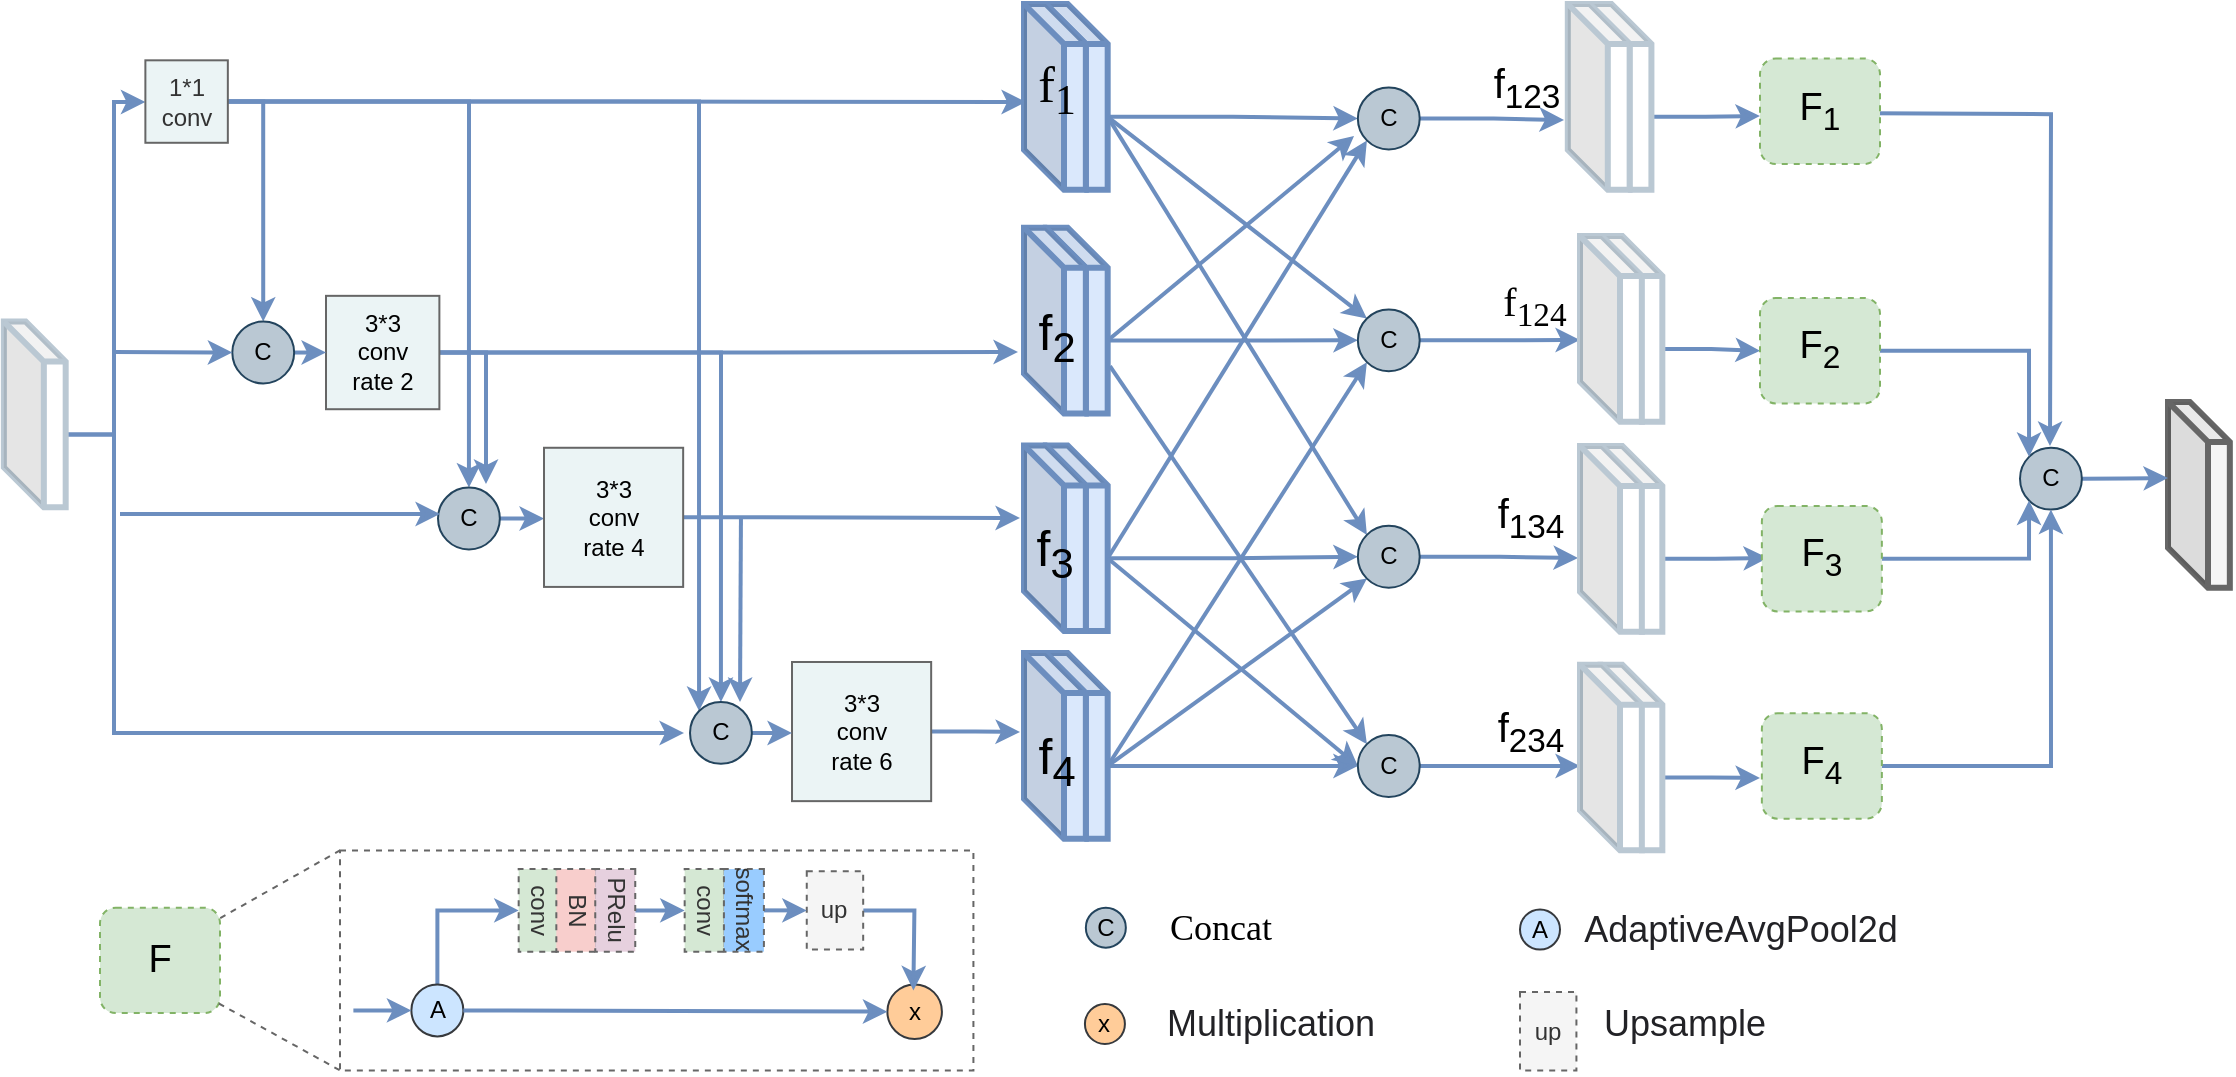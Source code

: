 <mxfile version="15.2.9" type="github">
  <diagram id="ucmeDUE8PjvUyTsY_A71" name="Page-1">
    <mxGraphModel dx="2452" dy="-282" grid="1" gridSize="10" guides="1" tooltips="1" connect="1" arrows="1" fold="1" page="1" pageScale="1" pageWidth="827" pageHeight="1169" math="0" shadow="0">
      <root>
        <mxCell id="0" />
        <mxCell id="1" parent="0" />
        <mxCell id="ZjDHKOjExT786DWHT1Mi-3" style="edgeStyle=orthogonalEdgeStyle;rounded=0;orthogonalLoop=1;jettySize=auto;html=1;exitX=0;exitY=0;exitDx=30.922;exitDy=56.429;exitPerimeter=0;strokeColor=#6C8EBF;strokeWidth=2;" edge="1" parent="1" target="WGSE6rdhL_hBCYRlnlbb-167">
          <mxGeometry relative="1" as="geometry">
            <mxPoint x="-580.158" y="1605.239" as="sourcePoint" />
            <mxPoint x="-541" y="1439" as="targetPoint" />
            <Array as="points">
              <mxPoint x="-553" y="1605" />
              <mxPoint x="-553" y="1439" />
            </Array>
          </mxGeometry>
        </mxCell>
        <mxCell id="ZjDHKOjExT786DWHT1Mi-23" style="edgeStyle=orthogonalEdgeStyle;rounded=0;orthogonalLoop=1;jettySize=auto;html=1;exitX=0;exitY=0;exitDx=30.922;exitDy=56.429;exitPerimeter=0;entryX=0;entryY=0.5;entryDx=0;entryDy=0;strokeColor=#6C8EBF;strokeWidth=2;" edge="1" parent="1">
          <mxGeometry relative="1" as="geometry">
            <mxPoint x="-580.158" y="1605.239" as="sourcePoint" />
            <mxPoint x="-267.996" y="1754.458" as="targetPoint" />
            <Array as="points">
              <mxPoint x="-553" y="1605" />
              <mxPoint x="-553" y="1755" />
            </Array>
          </mxGeometry>
        </mxCell>
        <mxCell id="WGSE6rdhL_hBCYRlnlbb-162" value="" style="shape=cube;whiteSpace=wrap;html=1;boundedLbl=1;backgroundOutline=1;darkOpacity=0.05;darkOpacity2=0.1;strokeColor=#BAC8D3;strokeWidth=3;" parent="1" vertex="1">
          <mxGeometry x="-608.08" y="1548.811" width="30.922" height="92.857" as="geometry" />
        </mxCell>
        <mxCell id="WGSE6rdhL_hBCYRlnlbb-164" style="edgeStyle=orthogonalEdgeStyle;rounded=0;orthogonalLoop=1;jettySize=auto;html=1;exitX=1;exitY=0.5;exitDx=0;exitDy=0;entryX=0.5;entryY=0;entryDx=0;entryDy=0;fillColor=#dae8fc;strokeColor=#6c8ebf;strokeWidth=2;" parent="1" source="WGSE6rdhL_hBCYRlnlbb-167" target="WGSE6rdhL_hBCYRlnlbb-178" edge="1">
          <mxGeometry relative="1" as="geometry">
            <Array as="points">
              <mxPoint x="-478" y="1439" />
            </Array>
          </mxGeometry>
        </mxCell>
        <mxCell id="WGSE6rdhL_hBCYRlnlbb-165" style="edgeStyle=orthogonalEdgeStyle;rounded=0;orthogonalLoop=1;jettySize=auto;html=1;exitX=1;exitY=0.5;exitDx=0;exitDy=0;entryX=0.5;entryY=0;entryDx=0;entryDy=0;fillColor=#dae8fc;strokeColor=#6c8ebf;strokeWidth=2;" parent="1" source="WGSE6rdhL_hBCYRlnlbb-167" target="WGSE6rdhL_hBCYRlnlbb-180" edge="1">
          <mxGeometry relative="1" as="geometry" />
        </mxCell>
        <mxCell id="ZjDHKOjExT786DWHT1Mi-12" style="edgeStyle=orthogonalEdgeStyle;rounded=0;orthogonalLoop=1;jettySize=auto;html=1;exitX=1;exitY=0.5;exitDx=0;exitDy=0;entryX=0;entryY=0;entryDx=0;entryDy=0;strokeColor=#6C8EBF;strokeWidth=2;" edge="1" parent="1" source="WGSE6rdhL_hBCYRlnlbb-167" target="WGSE6rdhL_hBCYRlnlbb-182">
          <mxGeometry relative="1" as="geometry" />
        </mxCell>
        <mxCell id="ZjDHKOjExT786DWHT1Mi-15" style="edgeStyle=orthogonalEdgeStyle;rounded=0;orthogonalLoop=1;jettySize=auto;html=1;exitX=1;exitY=0.5;exitDx=0;exitDy=0;entryX=0.003;entryY=0.695;entryDx=0;entryDy=0;entryPerimeter=0;strokeColor=#6C8EBF;strokeWidth=2;" edge="1" parent="1" source="WGSE6rdhL_hBCYRlnlbb-167" target="GUt-SkPFksqqKjLSICWc-9">
          <mxGeometry relative="1" as="geometry" />
        </mxCell>
        <mxCell id="WGSE6rdhL_hBCYRlnlbb-167" value="1*1&lt;br&gt;conv" style="whiteSpace=wrap;html=1;aspect=fixed;strokeWidth=1;fillColor=#EBF4F5;strokeColor=#666666;fontColor=#333333;" parent="1" vertex="1">
          <mxGeometry x="-537.309" y="1418.16" width="41.23" height="41.23" as="geometry" />
        </mxCell>
        <mxCell id="WGSE6rdhL_hBCYRlnlbb-168" style="edgeStyle=orthogonalEdgeStyle;rounded=0;orthogonalLoop=1;jettySize=auto;html=1;exitX=1;exitY=0.5;exitDx=0;exitDy=0;strokeWidth=2;fillColor=#dae8fc;strokeColor=#6c8ebf;entryX=-0.131;entryY=0.777;entryDx=0;entryDy=0;entryPerimeter=0;" parent="1" source="WGSE6rdhL_hBCYRlnlbb-171" edge="1" target="GUt-SkPFksqqKjLSICWc-10">
          <mxGeometry relative="1" as="geometry">
            <mxPoint x="-90" y="1564" as="targetPoint" />
          </mxGeometry>
        </mxCell>
        <mxCell id="WGSE6rdhL_hBCYRlnlbb-169" style="edgeStyle=orthogonalEdgeStyle;rounded=0;orthogonalLoop=1;jettySize=auto;html=1;exitX=1;exitY=0.5;exitDx=0;exitDy=0;fillColor=#dae8fc;strokeColor=#6c8ebf;strokeWidth=2;" parent="1" source="WGSE6rdhL_hBCYRlnlbb-171" edge="1">
          <mxGeometry relative="1" as="geometry">
            <mxPoint x="-367" y="1630" as="targetPoint" />
            <Array as="points">
              <mxPoint x="-367" y="1564" />
            </Array>
          </mxGeometry>
        </mxCell>
        <mxCell id="WGSE6rdhL_hBCYRlnlbb-170" style="edgeStyle=orthogonalEdgeStyle;rounded=0;orthogonalLoop=1;jettySize=auto;html=1;exitX=1;exitY=0.5;exitDx=0;exitDy=0;entryX=0.5;entryY=0;entryDx=0;entryDy=0;fillColor=#dae8fc;strokeWidth=2;strokeColor=#6C8EBF;" parent="1" source="WGSE6rdhL_hBCYRlnlbb-171" target="WGSE6rdhL_hBCYRlnlbb-182" edge="1">
          <mxGeometry relative="1" as="geometry">
            <mxPoint x="-146.08" y="1715.81" as="targetPoint" />
          </mxGeometry>
        </mxCell>
        <mxCell id="WGSE6rdhL_hBCYRlnlbb-171" value="3*3&lt;br&gt;conv&lt;br&gt;rate 2" style="whiteSpace=wrap;html=1;aspect=fixed;strokeWidth=1;fillColor=#EBF4F5;strokeColor=#666666;" parent="1" vertex="1">
          <mxGeometry x="-447.001" y="1535.922" width="56.691" height="56.691" as="geometry" />
        </mxCell>
        <mxCell id="ZjDHKOjExT786DWHT1Mi-44" style="edgeStyle=orthogonalEdgeStyle;rounded=0;orthogonalLoop=1;jettySize=auto;html=1;exitX=1;exitY=0.5;exitDx=0;exitDy=0;strokeColor=#6C8EBF;strokeWidth=2;" edge="1" parent="1" source="WGSE6rdhL_hBCYRlnlbb-176">
          <mxGeometry relative="1" as="geometry">
            <mxPoint x="-100" y="1754" as="targetPoint" />
          </mxGeometry>
        </mxCell>
        <mxCell id="WGSE6rdhL_hBCYRlnlbb-176" value="3*3&lt;br&gt;conv&lt;br&gt;rate 6" style="whiteSpace=wrap;html=1;aspect=fixed;strokeWidth=1;fillColor=#EBF4F5;strokeColor=#666666;" parent="1" vertex="1">
          <mxGeometry x="-213.995" y="1718.997" width="69.575" height="69.575" as="geometry" />
        </mxCell>
        <mxCell id="WGSE6rdhL_hBCYRlnlbb-177" style="edgeStyle=orthogonalEdgeStyle;rounded=0;orthogonalLoop=1;jettySize=auto;html=1;exitX=1;exitY=0.5;exitDx=0;exitDy=0;entryX=0;entryY=0.5;entryDx=0;entryDy=0;fillColor=#dae8fc;strokeColor=#6c8ebf;strokeWidth=2;" parent="1" target="WGSE6rdhL_hBCYRlnlbb-171" edge="1">
          <mxGeometry relative="1" as="geometry">
            <mxPoint x="-470.924" y="1564.268" as="sourcePoint" />
          </mxGeometry>
        </mxCell>
        <mxCell id="ZjDHKOjExT786DWHT1Mi-14" style="edgeStyle=orthogonalEdgeStyle;rounded=0;orthogonalLoop=1;jettySize=auto;html=1;exitX=1;exitY=0.5;exitDx=0;exitDy=0;entryX=0;entryY=0.5;entryDx=0;entryDy=0;strokeColor=#6C8EBF;strokeWidth=2;" edge="1" parent="1" source="WGSE6rdhL_hBCYRlnlbb-182" target="WGSE6rdhL_hBCYRlnlbb-176">
          <mxGeometry relative="1" as="geometry" />
        </mxCell>
        <mxCell id="WGSE6rdhL_hBCYRlnlbb-182" value="C" style="ellipse;whiteSpace=wrap;html=1;aspect=fixed;strokeColor=#23445d;strokeWidth=1;fillColor=#bac8d3;" parent="1" vertex="1">
          <mxGeometry x="-264.996" y="1738.997" width="30.922" height="30.922" as="geometry" />
        </mxCell>
        <mxCell id="WGSE6rdhL_hBCYRlnlbb-183" style="edgeStyle=orthogonalEdgeStyle;rounded=0;orthogonalLoop=1;jettySize=auto;html=1;exitX=0;exitY=0;exitDx=30.922;exitDy=56.429;exitPerimeter=0;fillColor=#dae8fc;strokeColor=#6c8ebf;strokeWidth=2;entryX=0;entryY=0.5;entryDx=0;entryDy=0;" parent="1" source="WGSE6rdhL_hBCYRlnlbb-184" edge="1" target="WGSE6rdhL_hBCYRlnlbb-201">
          <mxGeometry relative="1" as="geometry">
            <mxPoint x="170.92" y="1446.81" as="targetPoint" />
          </mxGeometry>
        </mxCell>
        <mxCell id="WGSE6rdhL_hBCYRlnlbb-184" value="" style="shape=cube;whiteSpace=wrap;html=1;boundedLbl=1;backgroundOutline=1;darkOpacity=0.05;darkOpacity2=0.1;strokeColor=#6c8ebf;strokeWidth=3;fillColor=#dae8fc;" parent="1" vertex="1">
          <mxGeometry x="-87.08" y="1390.001" width="30.922" height="92.857" as="geometry" />
        </mxCell>
        <mxCell id="ZjDHKOjExT786DWHT1Mi-16" style="edgeStyle=orthogonalEdgeStyle;rounded=0;orthogonalLoop=1;jettySize=auto;html=1;exitX=0;exitY=0;exitDx=30.922;exitDy=56.429;exitPerimeter=0;entryX=0;entryY=0.5;entryDx=0;entryDy=0;strokeColor=#6C8EBF;strokeWidth=2;" edge="1" parent="1" source="WGSE6rdhL_hBCYRlnlbb-186" target="WGSE6rdhL_hBCYRlnlbb-203">
          <mxGeometry relative="1" as="geometry" />
        </mxCell>
        <mxCell id="WGSE6rdhL_hBCYRlnlbb-186" value="" style="shape=cube;whiteSpace=wrap;html=1;boundedLbl=1;backgroundOutline=1;darkOpacity=0.05;darkOpacity2=0.1;strokeColor=#6c8ebf;strokeWidth=3;fillColor=#dae8fc;" parent="1" vertex="1">
          <mxGeometry x="-87.08" y="1501.841" width="30.922" height="92.857" as="geometry" />
        </mxCell>
        <mxCell id="ZjDHKOjExT786DWHT1Mi-17" style="edgeStyle=orthogonalEdgeStyle;rounded=0;orthogonalLoop=1;jettySize=auto;html=1;exitX=0;exitY=0;exitDx=30.922;exitDy=56.429;exitPerimeter=0;entryX=0;entryY=0.5;entryDx=0;entryDy=0;strokeColor=#6C8EBF;strokeWidth=2;" edge="1" parent="1" source="WGSE6rdhL_hBCYRlnlbb-188" target="WGSE6rdhL_hBCYRlnlbb-205">
          <mxGeometry relative="1" as="geometry" />
        </mxCell>
        <mxCell id="WGSE6rdhL_hBCYRlnlbb-188" value="" style="shape=cube;whiteSpace=wrap;html=1;boundedLbl=1;backgroundOutline=1;darkOpacity=0.05;darkOpacity2=0.1;strokeColor=#6c8ebf;strokeWidth=3;fillColor=#dae8fc;" parent="1" vertex="1">
          <mxGeometry x="-87.08" y="1610.701" width="30.922" height="92.857" as="geometry" />
        </mxCell>
        <mxCell id="ZjDHKOjExT786DWHT1Mi-32" style="edgeStyle=orthogonalEdgeStyle;rounded=0;orthogonalLoop=1;jettySize=auto;html=1;exitX=0;exitY=0;exitDx=30.922;exitDy=56.429;exitPerimeter=0;entryX=0;entryY=0.5;entryDx=0;entryDy=0;strokeColor=#6C8EBF;strokeWidth=2;" edge="1" parent="1" source="WGSE6rdhL_hBCYRlnlbb-190" target="WGSE6rdhL_hBCYRlnlbb-207">
          <mxGeometry relative="1" as="geometry" />
        </mxCell>
        <mxCell id="WGSE6rdhL_hBCYRlnlbb-190" value="" style="shape=cube;whiteSpace=wrap;html=1;boundedLbl=1;backgroundOutline=1;darkOpacity=0.05;darkOpacity2=0.1;strokeColor=#6c8ebf;strokeWidth=3;fillColor=#dae8fc;" parent="1" vertex="1">
          <mxGeometry x="-87.08" y="1714.561" width="30.922" height="92.857" as="geometry" />
        </mxCell>
        <mxCell id="WGSE6rdhL_hBCYRlnlbb-191" value="" style="endArrow=classic;html=1;entryX=-0.062;entryY=0.782;entryDx=0;entryDy=0;strokeWidth=2;fillColor=#dae8fc;strokeColor=#6c8ebf;exitX=0;exitY=0;exitDx=30.922;exitDy=56.429;exitPerimeter=0;entryPerimeter=0;" parent="1" edge="1" target="WGSE6rdhL_hBCYRlnlbb-201" source="WGSE6rdhL_hBCYRlnlbb-186">
          <mxGeometry width="50" height="50" relative="1" as="geometry">
            <mxPoint x="31.84" y="1567.84" as="sourcePoint" />
            <mxPoint x="168.91" y="1453.765" as="targetPoint" />
          </mxGeometry>
        </mxCell>
        <mxCell id="WGSE6rdhL_hBCYRlnlbb-192" value="" style="endArrow=classic;html=1;fillColor=#dae8fc;strokeColor=#6c8ebf;strokeWidth=2;exitX=0;exitY=0;exitDx=30.922;exitDy=56.429;exitPerimeter=0;entryX=0;entryY=1;entryDx=0;entryDy=0;" parent="1" edge="1" target="WGSE6rdhL_hBCYRlnlbb-201" source="WGSE6rdhL_hBCYRlnlbb-188">
          <mxGeometry width="50" height="50" relative="1" as="geometry">
            <mxPoint x="-20" y="1670" as="sourcePoint" />
            <mxPoint x="170.92" y="1455.81" as="targetPoint" />
          </mxGeometry>
        </mxCell>
        <mxCell id="WGSE6rdhL_hBCYRlnlbb-193" value="" style="endArrow=classic;html=1;startArrow=none;exitX=0;exitY=0;exitDx=30.922;exitDy=56.429;exitPerimeter=0;fillColor=#dae8fc;strokeColor=#6c8ebf;strokeWidth=2;entryX=0;entryY=0;entryDx=0;entryDy=0;" parent="1" source="WGSE6rdhL_hBCYRlnlbb-184" edge="1" target="WGSE6rdhL_hBCYRlnlbb-203">
          <mxGeometry width="50" height="50" relative="1" as="geometry">
            <mxPoint x="40" y="1450" as="sourcePoint" />
            <mxPoint x="171" y="1550" as="targetPoint" />
          </mxGeometry>
        </mxCell>
        <mxCell id="WGSE6rdhL_hBCYRlnlbb-194" value="" style="endArrow=classic;html=1;exitX=0;exitY=0;exitDx=30.922;exitDy=56.429;exitPerimeter=0;fillColor=#dae8fc;strokeColor=#6c8ebf;strokeWidth=2;entryX=0;entryY=1;entryDx=0;entryDy=0;" parent="1" source="WGSE6rdhL_hBCYRlnlbb-190" edge="1" target="WGSE6rdhL_hBCYRlnlbb-203">
          <mxGeometry width="50" height="50" relative="1" as="geometry">
            <mxPoint x="31.84" y="1753.56" as="sourcePoint" />
            <mxPoint x="171" y="1570" as="targetPoint" />
          </mxGeometry>
        </mxCell>
        <mxCell id="WGSE6rdhL_hBCYRlnlbb-195" value="" style="endArrow=classic;html=1;entryX=0;entryY=0;entryDx=0;entryDy=0;fillColor=#dae8fc;strokeColor=#6c8ebf;strokeWidth=2;exitX=0;exitY=0;exitDx=30.922;exitDy=56.429;exitPerimeter=0;" parent="1" target="WGSE6rdhL_hBCYRlnlbb-205" edge="1" source="WGSE6rdhL_hBCYRlnlbb-184">
          <mxGeometry width="50" height="50" relative="1" as="geometry">
            <mxPoint x="-50" y="1450" as="sourcePoint" />
            <mxPoint x="170.92" y="1655.099" as="targetPoint" />
          </mxGeometry>
        </mxCell>
        <mxCell id="WGSE6rdhL_hBCYRlnlbb-196" value="" style="endArrow=classic;html=1;exitX=0;exitY=0;exitDx=30.922;exitDy=56.429;exitPerimeter=0;fillColor=#dae8fc;strokeColor=#6c8ebf;strokeWidth=2;entryX=0;entryY=1;entryDx=0;entryDy=0;" parent="1" source="WGSE6rdhL_hBCYRlnlbb-190" edge="1" target="WGSE6rdhL_hBCYRlnlbb-205">
          <mxGeometry width="50" height="50" relative="1" as="geometry">
            <mxPoint x="31.84" y="1756.6" as="sourcePoint" />
            <mxPoint x="170.92" y="1675.81" as="targetPoint" />
          </mxGeometry>
        </mxCell>
        <mxCell id="WGSE6rdhL_hBCYRlnlbb-197" value="" style="endArrow=classic;html=1;entryX=0;entryY=0;entryDx=0;entryDy=0;fillColor=#dae8fc;strokeColor=#6c8ebf;strokeWidth=2;exitX=1.037;exitY=0.745;exitDx=0;exitDy=0;exitPerimeter=0;" parent="1" target="WGSE6rdhL_hBCYRlnlbb-207" edge="1" source="WGSE6rdhL_hBCYRlnlbb-186">
          <mxGeometry width="50" height="50" relative="1" as="geometry">
            <mxPoint x="-20" y="1576" as="sourcePoint" />
            <mxPoint x="170.92" y="1747.959" as="targetPoint" />
          </mxGeometry>
        </mxCell>
        <mxCell id="WGSE6rdhL_hBCYRlnlbb-198" value="" style="endArrow=classic;html=1;fillColor=#dae8fc;strokeColor=#6c8ebf;strokeWidth=2;entryX=0;entryY=0.5;entryDx=0;entryDy=0;exitX=0;exitY=0;exitDx=30.922;exitDy=56.429;exitPerimeter=0;" parent="1" source="WGSE6rdhL_hBCYRlnlbb-188" edge="1" target="WGSE6rdhL_hBCYRlnlbb-207">
          <mxGeometry width="50" height="50" relative="1" as="geometry">
            <mxPoint x="-42" y="1670" as="sourcePoint" />
            <mxPoint x="171" y="1770" as="targetPoint" />
          </mxGeometry>
        </mxCell>
        <mxCell id="WGSE6rdhL_hBCYRlnlbb-199" value="" style="shape=cube;whiteSpace=wrap;html=1;boundedLbl=1;backgroundOutline=1;darkOpacity=0.05;darkOpacity2=0.1;strokeColor=#666666;strokeWidth=3;fillColor=#f5f5f5;fontColor=#333333;" parent="1" vertex="1">
          <mxGeometry x="474.0" y="1588.981" width="30.922" height="92.857" as="geometry" />
        </mxCell>
        <mxCell id="ZjDHKOjExT786DWHT1Mi-25" style="edgeStyle=orthogonalEdgeStyle;rounded=0;orthogonalLoop=1;jettySize=auto;html=1;exitX=1;exitY=0.5;exitDx=0;exitDy=0;entryX=-0.061;entryY=0.625;entryDx=0;entryDy=0;entryPerimeter=0;strokeColor=#6C8EBF;strokeWidth=2;" edge="1" parent="1" source="WGSE6rdhL_hBCYRlnlbb-201" target="WGSE6rdhL_hBCYRlnlbb-223">
          <mxGeometry relative="1" as="geometry" />
        </mxCell>
        <mxCell id="WGSE6rdhL_hBCYRlnlbb-201" value="C" style="ellipse;whiteSpace=wrap;html=1;aspect=fixed;strokeColor=#23445d;strokeWidth=1;fillColor=#bac8d3;" parent="1" vertex="1">
          <mxGeometry x="68.924" y="1431.807" width="30.922" height="30.922" as="geometry" />
        </mxCell>
        <mxCell id="ZjDHKOjExT786DWHT1Mi-22" style="edgeStyle=orthogonalEdgeStyle;rounded=0;orthogonalLoop=1;jettySize=auto;html=1;exitX=1;exitY=0.5;exitDx=0;exitDy=0;strokeColor=#6C8EBF;strokeWidth=2;" edge="1" parent="1" source="WGSE6rdhL_hBCYRlnlbb-203">
          <mxGeometry relative="1" as="geometry">
            <mxPoint x="180" y="1558" as="targetPoint" />
          </mxGeometry>
        </mxCell>
        <mxCell id="WGSE6rdhL_hBCYRlnlbb-203" value="C" style="ellipse;whiteSpace=wrap;html=1;aspect=fixed;strokeColor=#23445d;strokeWidth=1;fillColor=#bac8d3;" parent="1" vertex="1">
          <mxGeometry x="68.924" y="1542.687" width="30.922" height="30.922" as="geometry" />
        </mxCell>
        <mxCell id="ZjDHKOjExT786DWHT1Mi-45" style="edgeStyle=orthogonalEdgeStyle;rounded=0;orthogonalLoop=1;jettySize=auto;html=1;exitX=1;exitY=0.5;exitDx=0;exitDy=0;entryX=-0.032;entryY=0.603;entryDx=0;entryDy=0;entryPerimeter=0;strokeColor=#6C8EBF;strokeWidth=2;" edge="1" parent="1" source="WGSE6rdhL_hBCYRlnlbb-205" target="WGSE6rdhL_hBCYRlnlbb-225">
          <mxGeometry relative="1" as="geometry" />
        </mxCell>
        <mxCell id="WGSE6rdhL_hBCYRlnlbb-205" value="C" style="ellipse;whiteSpace=wrap;html=1;aspect=fixed;strokeColor=#23445d;strokeWidth=1;fillColor=#bac8d3;" parent="1" vertex="1">
          <mxGeometry x="68.924" y="1650.917" width="30.922" height="30.922" as="geometry" />
        </mxCell>
        <mxCell id="tzJaH0j9fJQoNtwnt7KF-12" style="edgeStyle=orthogonalEdgeStyle;rounded=0;orthogonalLoop=1;jettySize=auto;html=1;exitX=1;exitY=0.5;exitDx=0;exitDy=0;strokeWidth=2;fillColor=#dae8fc;strokeColor=#6c8ebf;" parent="1" source="WGSE6rdhL_hBCYRlnlbb-207" edge="1">
          <mxGeometry relative="1" as="geometry">
            <mxPoint x="180" y="1771" as="targetPoint" />
          </mxGeometry>
        </mxCell>
        <mxCell id="WGSE6rdhL_hBCYRlnlbb-207" value="C" style="ellipse;whiteSpace=wrap;html=1;aspect=fixed;strokeColor=#23445d;strokeWidth=1;fillColor=#bac8d3;" parent="1" vertex="1">
          <mxGeometry x="68.924" y="1755.527" width="30.922" height="30.922" as="geometry" />
        </mxCell>
        <mxCell id="WGSE6rdhL_hBCYRlnlbb-245" style="edgeStyle=orthogonalEdgeStyle;rounded=0;orthogonalLoop=1;jettySize=auto;html=1;exitX=0;exitY=0;exitDx=30.922;exitDy=56.429;exitPerimeter=0;fillColor=#dae8fc;strokeColor=#6c8ebf;strokeWidth=2;" parent="1" source="WGSE6rdhL_hBCYRlnlbb-208" edge="1">
          <mxGeometry relative="1" as="geometry">
            <mxPoint x="270" y="1446" as="targetPoint" />
          </mxGeometry>
        </mxCell>
        <mxCell id="WGSE6rdhL_hBCYRlnlbb-208" value="" style="shape=cube;whiteSpace=wrap;html=1;boundedLbl=1;backgroundOutline=1;darkOpacity=0.05;darkOpacity2=0.1;strokeColor=#BAC8D3;strokeWidth=3;" parent="1" vertex="1">
          <mxGeometry x="184.79" y="1390.001" width="30.922" height="92.857" as="geometry" />
        </mxCell>
        <mxCell id="ZjDHKOjExT786DWHT1Mi-47" style="edgeStyle=orthogonalEdgeStyle;rounded=0;orthogonalLoop=1;jettySize=auto;html=1;exitX=0;exitY=0;exitDx=30.922;exitDy=56.429;exitPerimeter=0;entryX=0;entryY=0.5;entryDx=0;entryDy=0;strokeColor=#6C8EBF;strokeWidth=2;" edge="1" parent="1" source="WGSE6rdhL_hBCYRlnlbb-209" target="ZjDHKOjExT786DWHT1Mi-35">
          <mxGeometry relative="1" as="geometry" />
        </mxCell>
        <mxCell id="WGSE6rdhL_hBCYRlnlbb-209" value="" style="shape=cube;whiteSpace=wrap;html=1;boundedLbl=1;backgroundOutline=1;darkOpacity=0.05;darkOpacity2=0.1;strokeColor=#BAC8D3;strokeWidth=3;" parent="1" vertex="1">
          <mxGeometry x="190.25" y="1506.031" width="30.922" height="92.857" as="geometry" />
        </mxCell>
        <mxCell id="ZjDHKOjExT786DWHT1Mi-38" style="edgeStyle=orthogonalEdgeStyle;rounded=0;orthogonalLoop=1;jettySize=auto;html=1;exitX=0;exitY=0;exitDx=30.922;exitDy=56.429;exitPerimeter=0;strokeColor=#6C8EBF;strokeWidth=2;" edge="1" parent="1" source="WGSE6rdhL_hBCYRlnlbb-210">
          <mxGeometry relative="1" as="geometry">
            <mxPoint x="270" y="1777" as="targetPoint" />
          </mxGeometry>
        </mxCell>
        <mxCell id="WGSE6rdhL_hBCYRlnlbb-210" value="" style="shape=cube;whiteSpace=wrap;html=1;boundedLbl=1;backgroundOutline=1;darkOpacity=0.05;darkOpacity2=0.1;strokeColor=#BAC8D3;strokeWidth=3;" parent="1" vertex="1">
          <mxGeometry x="190.25" y="1720.328" width="30.922" height="92.857" as="geometry" />
        </mxCell>
        <mxCell id="WGSE6rdhL_hBCYRlnlbb-242" style="edgeStyle=orthogonalEdgeStyle;rounded=0;orthogonalLoop=1;jettySize=auto;html=1;exitX=0;exitY=0;exitDx=30.922;exitDy=56.429;exitPerimeter=0;fillColor=#dae8fc;strokeColor=#6c8ebf;strokeWidth=2;" parent="1" source="WGSE6rdhL_hBCYRlnlbb-211" edge="1">
          <mxGeometry relative="1" as="geometry">
            <mxPoint x="274" y="1667" as="targetPoint" />
          </mxGeometry>
        </mxCell>
        <mxCell id="WGSE6rdhL_hBCYRlnlbb-211" value="" style="shape=cube;whiteSpace=wrap;html=1;boundedLbl=1;backgroundOutline=1;darkOpacity=0.05;darkOpacity2=0.1;strokeColor=#BAC8D3;strokeWidth=3;" parent="1" vertex="1">
          <mxGeometry x="190.25" y="1610.998" width="30.922" height="92.857" as="geometry" />
        </mxCell>
        <mxCell id="WGSE6rdhL_hBCYRlnlbb-219" value="" style="shape=cube;whiteSpace=wrap;html=1;boundedLbl=1;backgroundOutline=1;darkOpacity=0.05;darkOpacity2=0.1;strokeColor=#6c8ebf;strokeWidth=3;fillColor=#dae8fc;" parent="1" vertex="1">
          <mxGeometry x="-98.0" y="1390.001" width="30.922" height="92.857" as="geometry" />
        </mxCell>
        <mxCell id="WGSE6rdhL_hBCYRlnlbb-220" value="" style="shape=cube;whiteSpace=wrap;html=1;boundedLbl=1;backgroundOutline=1;darkOpacity=0.05;darkOpacity2=0.1;strokeColor=#6c8ebf;strokeWidth=3;fillColor=#dae8fc;" parent="1" vertex="1">
          <mxGeometry x="-98.0" y="1501.841" width="30.922" height="92.857" as="geometry" />
        </mxCell>
        <mxCell id="WGSE6rdhL_hBCYRlnlbb-221" value="" style="shape=cube;whiteSpace=wrap;html=1;boundedLbl=1;backgroundOutline=1;darkOpacity=0.05;darkOpacity2=0.1;strokeColor=#6c8ebf;strokeWidth=3;fillColor=#dae8fc;" parent="1" vertex="1">
          <mxGeometry x="-98.0" y="1610.701" width="30.922" height="92.857" as="geometry" />
        </mxCell>
        <mxCell id="WGSE6rdhL_hBCYRlnlbb-222" value="" style="shape=cube;whiteSpace=wrap;html=1;boundedLbl=1;backgroundOutline=1;darkOpacity=0.05;darkOpacity2=0.1;strokeColor=#6c8ebf;strokeWidth=3;fillColor=#dae8fc;" parent="1" vertex="1">
          <mxGeometry x="-98.0" y="1714.561" width="30.922" height="92.857" as="geometry" />
        </mxCell>
        <mxCell id="WGSE6rdhL_hBCYRlnlbb-223" value="" style="shape=cube;whiteSpace=wrap;html=1;boundedLbl=1;backgroundOutline=1;darkOpacity=0.05;darkOpacity2=0.1;strokeColor=#BAC8D3;strokeWidth=3;" parent="1" vertex="1">
          <mxGeometry x="173.9" y="1390.001" width="30.922" height="92.857" as="geometry" />
        </mxCell>
        <mxCell id="WGSE6rdhL_hBCYRlnlbb-224" value="" style="shape=cube;whiteSpace=wrap;html=1;boundedLbl=1;backgroundOutline=1;darkOpacity=0.05;darkOpacity2=0.1;strokeColor=#BAC8D3;strokeWidth=3;" parent="1" vertex="1">
          <mxGeometry x="180.0" y="1506.031" width="30.922" height="92.857" as="geometry" />
        </mxCell>
        <mxCell id="WGSE6rdhL_hBCYRlnlbb-225" value="" style="shape=cube;whiteSpace=wrap;html=1;boundedLbl=1;backgroundOutline=1;darkOpacity=0.05;darkOpacity2=0.1;strokeColor=#BAC8D3;strokeWidth=3;" parent="1" vertex="1">
          <mxGeometry x="180.0" y="1610.998" width="30.922" height="92.857" as="geometry" />
        </mxCell>
        <mxCell id="WGSE6rdhL_hBCYRlnlbb-226" value="" style="shape=cube;whiteSpace=wrap;html=1;boundedLbl=1;backgroundOutline=1;darkOpacity=0.05;darkOpacity2=0.1;strokeColor=#BAC8D3;strokeWidth=3;" parent="1" vertex="1">
          <mxGeometry x="180.0" y="1720.328" width="30.922" height="92.857" as="geometry" />
        </mxCell>
        <mxCell id="WGSE6rdhL_hBCYRlnlbb-278" style="edgeStyle=orthogonalEdgeStyle;rounded=0;orthogonalLoop=1;jettySize=auto;html=1;exitX=1;exitY=0.5;exitDx=0;exitDy=0;fillColor=#dae8fc;strokeColor=#6c8ebf;strokeWidth=2;" parent="1" source="WGSE6rdhL_hBCYRlnlbb-273" edge="1">
          <mxGeometry relative="1" as="geometry">
            <mxPoint x="474" y="1627" as="targetPoint" />
          </mxGeometry>
        </mxCell>
        <mxCell id="WGSE6rdhL_hBCYRlnlbb-273" value="C" style="ellipse;whiteSpace=wrap;html=1;aspect=fixed;strokeColor=#23445d;strokeWidth=1;fillColor=#bac8d3;" parent="1" vertex="1">
          <mxGeometry x="400.004" y="1611.887" width="30.922" height="30.922" as="geometry" />
        </mxCell>
        <mxCell id="tzJaH0j9fJQoNtwnt7KF-18" value="&lt;font style=&quot;font-size: 20px&quot;&gt;&lt;font style=&quot;font-size: 20px&quot;&gt;f&lt;/font&gt;&lt;sub&gt;123&lt;/sub&gt;&lt;/font&gt;" style="text;html=1;resizable=0;autosize=1;align=center;verticalAlign=middle;points=[];fillColor=none;strokeColor=none;rounded=0;" parent="1" vertex="1">
          <mxGeometry x="127.85" y="1417.16" width="50" height="30" as="geometry" />
        </mxCell>
        <mxCell id="tzJaH0j9fJQoNtwnt7KF-19" value="&lt;font face=&quot;Times New Roman&quot; style=&quot;font-size: 20px&quot;&gt;&lt;font style=&quot;font-size: 20px&quot;&gt;f&lt;/font&gt;&lt;sub&gt;124&lt;/sub&gt;&lt;/font&gt;" style="text;html=1;resizable=0;autosize=1;align=center;verticalAlign=middle;points=[];fillColor=none;strokeColor=none;rounded=0;" parent="1" vertex="1">
          <mxGeometry x="131.85" y="1526.0" width="50" height="30" as="geometry" />
        </mxCell>
        <mxCell id="tzJaH0j9fJQoNtwnt7KF-20" value="&lt;font style=&quot;font-size: 20px&quot;&gt;&lt;font style=&quot;font-size: 20px&quot;&gt;f&lt;/font&gt;&lt;sub&gt;134&lt;/sub&gt;&lt;/font&gt;" style="text;html=1;resizable=0;autosize=1;align=center;verticalAlign=middle;points=[];fillColor=none;strokeColor=none;rounded=0;" parent="1" vertex="1">
          <mxGeometry x="130" y="1631.67" width="50" height="30" as="geometry" />
        </mxCell>
        <mxCell id="tzJaH0j9fJQoNtwnt7KF-21" value="&lt;font style=&quot;font-size: 20px&quot;&gt;&lt;font style=&quot;font-size: 20px&quot;&gt;f&lt;/font&gt;&lt;sub&gt;234&lt;/sub&gt;&lt;/font&gt;" style="text;html=1;resizable=0;autosize=1;align=center;verticalAlign=middle;points=[];fillColor=none;strokeColor=none;rounded=0;" parent="1" vertex="1">
          <mxGeometry x="130" y="1739" width="50" height="30" as="geometry" />
        </mxCell>
        <mxCell id="GUt-SkPFksqqKjLSICWc-1" value="C" style="ellipse;whiteSpace=wrap;html=1;aspect=fixed;strokeColor=#23445d;strokeWidth=1;fillColor=#bac8d3;" parent="1" vertex="1">
          <mxGeometry x="-67.08" y="1841.82" width="20" height="20" as="geometry" />
        </mxCell>
        <mxCell id="GUt-SkPFksqqKjLSICWc-2" value="&lt;font face=&quot;Times New Roman&quot; style=&quot;font-size: 18px&quot;&gt;Concat&lt;/font&gt;" style="text;html=1;resizable=0;autosize=1;align=center;verticalAlign=middle;points=[];fillColor=none;strokeColor=none;rounded=0;strokeWidth=2;" parent="1" vertex="1">
          <mxGeometry x="-35.16" y="1841.82" width="70" height="20" as="geometry" />
        </mxCell>
        <mxCell id="GUt-SkPFksqqKjLSICWc-3" value="A" style="ellipse;whiteSpace=wrap;html=1;aspect=fixed;strokeColor=#36393d;strokeWidth=1;fillColor=#cce5ff;" parent="1" vertex="1">
          <mxGeometry x="150.0" y="1842.78" width="20" height="20" as="geometry" />
        </mxCell>
        <mxCell id="GUt-SkPFksqqKjLSICWc-4" value="&lt;h1 class=&quot;el-tooltip d-ib title fs-xxl line-2&quot; tabindex=&quot;0&quot; style=&quot;padding: 0px ; margin: 0px ; box-sizing: border-box ; display: inline-block ; overflow: hidden ; word-break: break-all ; outline-width: 0px ; color: rgb(34 , 34 , 38) ; background-color: rgb(255 , 255 , 255) ; font-weight: normal&quot;&gt;&lt;font style=&quot;font-size: 18px&quot;&gt;AdaptiveAvgPool2d&lt;/font&gt;&lt;/h1&gt;" style="text;html=1;resizable=0;autosize=1;align=center;verticalAlign=middle;points=[];fillColor=none;strokeColor=none;rounded=0;" parent="1" vertex="1">
          <mxGeometry x="174.58" y="1842.78" width="170" height="20" as="geometry" />
        </mxCell>
        <mxCell id="GUt-SkPFksqqKjLSICWc-5" value="x" style="ellipse;whiteSpace=wrap;html=1;aspect=fixed;strokeColor=#36393d;strokeWidth=1;fillColor=#ffcc99;" parent="1" vertex="1">
          <mxGeometry x="-166.31" y="1880.19" width="27.27" height="27.27" as="geometry" />
        </mxCell>
        <mxCell id="GUt-SkPFksqqKjLSICWc-9" value="&lt;font face=&quot;Times New Roman&quot; style=&quot;font-size: 25px&quot;&gt;&lt;font style=&quot;font-size: 25px&quot;&gt;f&lt;/font&gt;&lt;sub&gt;1&lt;/sub&gt;&lt;/font&gt;" style="text;html=1;resizable=0;autosize=1;align=center;verticalAlign=middle;points=[];fillColor=none;strokeColor=none;rounded=0;" parent="1" vertex="1">
          <mxGeometry x="-97.08" y="1418.16" width="30" height="30" as="geometry" />
        </mxCell>
        <mxCell id="GUt-SkPFksqqKjLSICWc-10" value="&lt;font style=&quot;font-size: 25px&quot;&gt;&lt;font style=&quot;font-size: 25px&quot;&gt;f&lt;/font&gt;&lt;font style=&quot;font-size: 25px&quot;&gt;&lt;sub&gt;2&lt;/sub&gt;&lt;/font&gt;&lt;/font&gt;" style="text;html=1;resizable=0;autosize=1;align=center;verticalAlign=middle;points=[];fillColor=none;strokeColor=none;rounded=0;" parent="1" vertex="1">
          <mxGeometry x="-97.08" y="1540.69" width="30" height="30" as="geometry" />
        </mxCell>
        <mxCell id="GUt-SkPFksqqKjLSICWc-11" value="&lt;font style=&quot;font-size: 25px&quot;&gt;f&lt;/font&gt;&lt;font style=&quot;font-size: 25px&quot;&gt;&lt;sub&gt;3&lt;/sub&gt;&lt;/font&gt;" style="text;html=1;resizable=0;autosize=1;align=center;verticalAlign=middle;points=[];fillColor=none;strokeColor=none;rounded=0;" parent="1" vertex="1">
          <mxGeometry x="-97.54" y="1649.07" width="30" height="30" as="geometry" />
        </mxCell>
        <mxCell id="GUt-SkPFksqqKjLSICWc-12" value="&lt;font style=&quot;font-size: 25px&quot;&gt;f&lt;/font&gt;&lt;font style=&quot;font-size: 25px&quot;&gt;&lt;sub&gt;4&lt;/sub&gt;&lt;/font&gt;" style="text;html=1;resizable=0;autosize=1;align=center;verticalAlign=middle;points=[];fillColor=none;strokeColor=none;rounded=0;" parent="1" vertex="1">
          <mxGeometry x="-97.08" y="1752.76" width="30" height="30" as="geometry" />
        </mxCell>
        <mxCell id="WGSE6rdhL_hBCYRlnlbb-178" value="C" style="ellipse;whiteSpace=wrap;html=1;aspect=fixed;strokeColor=#23445d;strokeWidth=1;fillColor=#bac8d3;" parent="1" vertex="1">
          <mxGeometry x="-493.846" y="1548.807" width="30.922" height="30.922" as="geometry" />
        </mxCell>
        <mxCell id="ZjDHKOjExT786DWHT1Mi-9" style="edgeStyle=orthogonalEdgeStyle;rounded=0;orthogonalLoop=1;jettySize=auto;html=1;exitX=1;exitY=0.5;exitDx=0;exitDy=0;strokeColor=#6C8EBF;strokeWidth=2;entryX=0;entryY=0.5;entryDx=0;entryDy=0;" edge="1" parent="1" source="WGSE6rdhL_hBCYRlnlbb-180" target="WGSE6rdhL_hBCYRlnlbb-174">
          <mxGeometry relative="1" as="geometry">
            <mxPoint x="-327" y="1647" as="targetPoint" />
          </mxGeometry>
        </mxCell>
        <mxCell id="WGSE6rdhL_hBCYRlnlbb-180" value="C" style="ellipse;whiteSpace=wrap;html=1;aspect=fixed;strokeColor=#23445d;strokeWidth=1;fillColor=#bac8d3;" parent="1" vertex="1">
          <mxGeometry x="-390.996" y="1631.807" width="30.922" height="30.922" as="geometry" />
        </mxCell>
        <mxCell id="ZjDHKOjExT786DWHT1Mi-10" style="edgeStyle=orthogonalEdgeStyle;rounded=0;orthogonalLoop=1;jettySize=auto;html=1;exitX=1;exitY=0.5;exitDx=0;exitDy=0;strokeColor=#6C8EBF;strokeWidth=2;" edge="1" parent="1" source="WGSE6rdhL_hBCYRlnlbb-174">
          <mxGeometry relative="1" as="geometry">
            <mxPoint x="-100" y="1647" as="targetPoint" />
          </mxGeometry>
        </mxCell>
        <mxCell id="WGSE6rdhL_hBCYRlnlbb-174" value="3*3&lt;br&gt;conv&lt;br&gt;rate 4" style="whiteSpace=wrap;html=1;aspect=fixed;strokeWidth=1;fillColor=#EBF4F5;strokeColor=#666666;" parent="1" vertex="1">
          <mxGeometry x="-337.995" y="1611.887" width="69.575" height="69.575" as="geometry" />
        </mxCell>
        <mxCell id="ZjDHKOjExT786DWHT1Mi-7" value="" style="endArrow=classic;html=1;strokeColor=#6C8EBF;strokeWidth=2;entryX=0;entryY=0.5;entryDx=0;entryDy=0;" edge="1" parent="1" target="WGSE6rdhL_hBCYRlnlbb-178">
          <mxGeometry width="50" height="50" relative="1" as="geometry">
            <mxPoint x="-553" y="1564" as="sourcePoint" />
            <mxPoint x="-503.08" y="1519.03" as="targetPoint" />
          </mxGeometry>
        </mxCell>
        <mxCell id="ZjDHKOjExT786DWHT1Mi-8" value="" style="endArrow=classic;html=1;strokeColor=#6C8EBF;strokeWidth=2;" edge="1" parent="1">
          <mxGeometry width="50" height="50" relative="1" as="geometry">
            <mxPoint x="-550" y="1645" as="sourcePoint" />
            <mxPoint x="-390" y="1645" as="targetPoint" />
          </mxGeometry>
        </mxCell>
        <mxCell id="ZjDHKOjExT786DWHT1Mi-11" value="" style="endArrow=classic;html=1;strokeColor=#6C8EBF;strokeWidth=2;entryX=0;entryY=0;entryDx=0;entryDy=0;" edge="1" parent="1">
          <mxGeometry width="50" height="50" relative="1" as="geometry">
            <mxPoint x="-239.53" y="1647.47" as="sourcePoint" />
            <mxPoint x="-239.998" y="1738.995" as="targetPoint" />
          </mxGeometry>
        </mxCell>
        <mxCell id="ZjDHKOjExT786DWHT1Mi-39" style="edgeStyle=orthogonalEdgeStyle;rounded=0;orthogonalLoop=1;jettySize=auto;html=1;exitX=1;exitY=0.5;exitDx=0;exitDy=0;strokeColor=#6C8EBF;strokeWidth=2;" edge="1" parent="1">
          <mxGeometry relative="1" as="geometry">
            <mxPoint x="415" y="1611" as="targetPoint" />
            <mxPoint x="325" y="1444.635" as="sourcePoint" />
          </mxGeometry>
        </mxCell>
        <mxCell id="ZjDHKOjExT786DWHT1Mi-34" value="&lt;font style=&quot;font-size: 19px&quot;&gt;F&lt;sub&gt;1&lt;/sub&gt;&lt;/font&gt;" style="rounded=1;whiteSpace=wrap;html=1;strokeColor=#82b366;fillColor=#d5e8d4;dashed=1;" vertex="1" parent="1">
          <mxGeometry x="270" y="1417.27" width="60" height="52.73" as="geometry" />
        </mxCell>
        <mxCell id="ZjDHKOjExT786DWHT1Mi-40" style="edgeStyle=orthogonalEdgeStyle;rounded=0;orthogonalLoop=1;jettySize=auto;html=1;exitX=1;exitY=0.5;exitDx=0;exitDy=0;entryX=0;entryY=0;entryDx=0;entryDy=0;strokeColor=#6C8EBF;strokeWidth=2;" edge="1" parent="1" source="ZjDHKOjExT786DWHT1Mi-35" target="WGSE6rdhL_hBCYRlnlbb-273">
          <mxGeometry relative="1" as="geometry" />
        </mxCell>
        <mxCell id="ZjDHKOjExT786DWHT1Mi-35" value="&lt;font style=&quot;font-size: 19px&quot;&gt;F&lt;sub&gt;2&lt;/sub&gt;&lt;/font&gt;" style="rounded=1;whiteSpace=wrap;html=1;strokeColor=#82b366;fillColor=#d5e8d4;dashed=1;" vertex="1" parent="1">
          <mxGeometry x="270" y="1537" width="60" height="52.73" as="geometry" />
        </mxCell>
        <mxCell id="ZjDHKOjExT786DWHT1Mi-41" style="edgeStyle=orthogonalEdgeStyle;rounded=0;orthogonalLoop=1;jettySize=auto;html=1;exitX=1;exitY=0.5;exitDx=0;exitDy=0;entryX=0;entryY=1;entryDx=0;entryDy=0;strokeColor=#6C8EBF;strokeWidth=2;" edge="1" parent="1" source="ZjDHKOjExT786DWHT1Mi-36" target="WGSE6rdhL_hBCYRlnlbb-273">
          <mxGeometry relative="1" as="geometry">
            <Array as="points">
              <mxPoint x="405" y="1667" />
            </Array>
          </mxGeometry>
        </mxCell>
        <mxCell id="ZjDHKOjExT786DWHT1Mi-36" value="&lt;font style=&quot;font-size: 19px&quot;&gt;F&lt;sub&gt;3&lt;/sub&gt;&lt;/font&gt;" style="rounded=1;whiteSpace=wrap;html=1;strokeColor=#82b366;fillColor=#d5e8d4;dashed=1;" vertex="1" parent="1">
          <mxGeometry x="270.93" y="1640.97" width="60" height="52.73" as="geometry" />
        </mxCell>
        <mxCell id="ZjDHKOjExT786DWHT1Mi-43" style="edgeStyle=orthogonalEdgeStyle;rounded=0;orthogonalLoop=1;jettySize=auto;html=1;exitX=1;exitY=0.5;exitDx=0;exitDy=0;entryX=0.5;entryY=1;entryDx=0;entryDy=0;strokeColor=#6C8EBF;strokeWidth=2;" edge="1" parent="1" source="ZjDHKOjExT786DWHT1Mi-37" target="WGSE6rdhL_hBCYRlnlbb-273">
          <mxGeometry relative="1" as="geometry" />
        </mxCell>
        <mxCell id="ZjDHKOjExT786DWHT1Mi-37" value="&lt;font style=&quot;font-size: 19px&quot;&gt;F&lt;sub&gt;4&lt;/sub&gt;&lt;/font&gt;" style="rounded=1;whiteSpace=wrap;html=1;strokeColor=#82b366;fillColor=#d5e8d4;dashed=1;" vertex="1" parent="1">
          <mxGeometry x="270.93" y="1744.62" width="60" height="52.73" as="geometry" />
        </mxCell>
        <mxCell id="ZjDHKOjExT786DWHT1Mi-48" value="&lt;font style=&quot;font-size: 19px&quot;&gt;F&lt;/font&gt;" style="rounded=1;whiteSpace=wrap;html=1;strokeColor=#82b366;fillColor=#d5e8d4;dashed=1;" vertex="1" parent="1">
          <mxGeometry x="-560" y="1841.82" width="60" height="52.73" as="geometry" />
        </mxCell>
        <mxCell id="ZjDHKOjExT786DWHT1Mi-68" style="edgeStyle=orthogonalEdgeStyle;rounded=0;orthogonalLoop=1;jettySize=auto;html=1;exitX=0.5;exitY=0;exitDx=0;exitDy=0;entryX=0.5;entryY=1;entryDx=0;entryDy=0;strokeColor=#6C8EBF;strokeWidth=2;" edge="1" parent="1" source="ZjDHKOjExT786DWHT1Mi-49" target="ZjDHKOjExT786DWHT1Mi-57">
          <mxGeometry relative="1" as="geometry" />
        </mxCell>
        <mxCell id="ZjDHKOjExT786DWHT1Mi-49" value="A" style="ellipse;whiteSpace=wrap;html=1;aspect=fixed;strokeColor=#36393d;strokeWidth=1;fillColor=#cce5ff;" vertex="1" parent="1">
          <mxGeometry x="-404.31" y="1880.19" width="26" height="26" as="geometry" />
        </mxCell>
        <mxCell id="ZjDHKOjExT786DWHT1Mi-53" style="edgeStyle=orthogonalEdgeStyle;rounded=0;orthogonalLoop=1;jettySize=auto;html=1;exitX=1;exitY=0.5;exitDx=0;exitDy=0;strokeColor=#6C8EBF;strokeWidth=2;" edge="1" parent="1" source="ZjDHKOjExT786DWHT1Mi-52">
          <mxGeometry relative="1" as="geometry">
            <mxPoint x="-153.31" y="1883.19" as="targetPoint" />
          </mxGeometry>
        </mxCell>
        <mxCell id="ZjDHKOjExT786DWHT1Mi-52" value="up" style="rounded=0;whiteSpace=wrap;html=1;dashed=1;strokeColor=#666666;fillColor=#f5f5f5;fontColor=#333333;" vertex="1" parent="1">
          <mxGeometry x="-206.62" y="1823.6" width="28.21" height="39.18" as="geometry" />
        </mxCell>
        <mxCell id="ZjDHKOjExT786DWHT1Mi-55" value="" style="endArrow=classic;html=1;strokeColor=#6C8EBF;strokeWidth=2;entryX=0;entryY=0.5;entryDx=0;entryDy=0;exitX=1;exitY=0.5;exitDx=0;exitDy=0;" edge="1" parent="1" source="ZjDHKOjExT786DWHT1Mi-49" target="GUt-SkPFksqqKjLSICWc-5">
          <mxGeometry width="50" height="50" relative="1" as="geometry">
            <mxPoint x="-373.31" y="1894.19" as="sourcePoint" />
            <mxPoint x="-393.31" y="1853.19" as="targetPoint" />
          </mxGeometry>
        </mxCell>
        <mxCell id="ZjDHKOjExT786DWHT1Mi-57" value="conv" style="rounded=0;whiteSpace=wrap;html=1;dashed=1;strokeColor=#666666;fillColor=#D5E8D4;fontColor=#333333;rotation=90;" vertex="1" parent="1">
          <mxGeometry x="-361.31" y="1833.19" width="41.29" height="20" as="geometry" />
        </mxCell>
        <mxCell id="ZjDHKOjExT786DWHT1Mi-62" value="BN" style="rounded=0;whiteSpace=wrap;html=1;dashed=1;strokeColor=#666666;fillColor=#F8CECC;fontColor=#333333;rotation=90;" vertex="1" parent="1">
          <mxGeometry x="-342.48" y="1833.19" width="41.29" height="20" as="geometry" />
        </mxCell>
        <mxCell id="ZjDHKOjExT786DWHT1Mi-66" style="edgeStyle=orthogonalEdgeStyle;rounded=0;orthogonalLoop=1;jettySize=auto;html=1;exitX=0.5;exitY=0;exitDx=0;exitDy=0;entryX=0.5;entryY=1;entryDx=0;entryDy=0;strokeColor=#6C8EBF;strokeWidth=2;" edge="1" parent="1" source="ZjDHKOjExT786DWHT1Mi-63" target="ZjDHKOjExT786DWHT1Mi-64">
          <mxGeometry relative="1" as="geometry" />
        </mxCell>
        <mxCell id="ZjDHKOjExT786DWHT1Mi-63" value="PRelu" style="rounded=0;whiteSpace=wrap;html=1;dashed=1;strokeColor=#666666;fillColor=#E6D0DE;fontColor=#333333;rotation=90;" vertex="1" parent="1">
          <mxGeometry x="-323.02" y="1833.19" width="41.29" height="20" as="geometry" />
        </mxCell>
        <mxCell id="ZjDHKOjExT786DWHT1Mi-64" value="conv" style="rounded=0;whiteSpace=wrap;html=1;dashed=1;strokeColor=#666666;fillColor=#D5E8D4;fontColor=#333333;rotation=90;" vertex="1" parent="1">
          <mxGeometry x="-278.31" y="1833.19" width="41.29" height="20" as="geometry" />
        </mxCell>
        <mxCell id="ZjDHKOjExT786DWHT1Mi-67" style="edgeStyle=orthogonalEdgeStyle;rounded=0;orthogonalLoop=1;jettySize=auto;html=1;exitX=0.5;exitY=0;exitDx=0;exitDy=0;entryX=0;entryY=0.5;entryDx=0;entryDy=0;strokeColor=#6C8EBF;strokeWidth=2;" edge="1" parent="1" source="ZjDHKOjExT786DWHT1Mi-65" target="ZjDHKOjExT786DWHT1Mi-52">
          <mxGeometry relative="1" as="geometry" />
        </mxCell>
        <mxCell id="ZjDHKOjExT786DWHT1Mi-65" value="softmax" style="rounded=0;whiteSpace=wrap;html=1;dashed=1;strokeColor=#666666;fillColor=#99CCFF;fontColor=#333333;rotation=90;" vertex="1" parent="1">
          <mxGeometry x="-258.69" y="1833.19" width="41.29" height="20" as="geometry" />
        </mxCell>
        <mxCell id="ZjDHKOjExT786DWHT1Mi-69" value="" style="endArrow=classic;html=1;strokeColor=#6C8EBF;strokeWidth=2;" edge="1" parent="1">
          <mxGeometry width="50" height="50" relative="1" as="geometry">
            <mxPoint x="-433.31" y="1893.19" as="sourcePoint" />
            <mxPoint x="-404.31" y="1893.19" as="targetPoint" />
          </mxGeometry>
        </mxCell>
        <mxCell id="ZjDHKOjExT786DWHT1Mi-70" value="" style="rounded=0;whiteSpace=wrap;html=1;dashed=1;strokeColor=#666666;fillColor=none;" vertex="1" parent="1">
          <mxGeometry x="-440" y="1813.19" width="316.71" height="110" as="geometry" />
        </mxCell>
        <mxCell id="ZjDHKOjExT786DWHT1Mi-73" value="" style="endArrow=none;html=1;strokeColor=#666666;strokeWidth=1;exitX=1.002;exitY=0.099;exitDx=0;exitDy=0;exitPerimeter=0;dashed=1;" edge="1" parent="1" source="ZjDHKOjExT786DWHT1Mi-48">
          <mxGeometry width="50" height="50" relative="1" as="geometry">
            <mxPoint x="-490.02" y="1863.19" as="sourcePoint" />
            <mxPoint x="-440.02" y="1813.19" as="targetPoint" />
          </mxGeometry>
        </mxCell>
        <mxCell id="ZjDHKOjExT786DWHT1Mi-74" value="" style="endArrow=none;html=1;dashed=1;strokeColor=#666666;strokeWidth=1;entryX=0;entryY=1;entryDx=0;entryDy=0;exitX=0.99;exitY=0.909;exitDx=0;exitDy=0;exitPerimeter=0;" edge="1" parent="1" source="ZjDHKOjExT786DWHT1Mi-48" target="ZjDHKOjExT786DWHT1Mi-70">
          <mxGeometry width="50" height="50" relative="1" as="geometry">
            <mxPoint x="-500" y="1883.19" as="sourcePoint" />
            <mxPoint x="-450" y="1833.19" as="targetPoint" />
          </mxGeometry>
        </mxCell>
        <mxCell id="ZjDHKOjExT786DWHT1Mi-75" value="x" style="ellipse;whiteSpace=wrap;html=1;aspect=fixed;strokeColor=#36393d;strokeWidth=1;fillColor=#ffcc99;" vertex="1" parent="1">
          <mxGeometry x="-67.54" y="1890" width="20" height="20" as="geometry" />
        </mxCell>
        <mxCell id="ZjDHKOjExT786DWHT1Mi-76" value="&lt;h1 class=&quot;el-tooltip d-ib title fs-xxl line-2&quot; tabindex=&quot;0&quot; style=&quot;padding: 0px ; margin: 0px ; box-sizing: border-box ; display: inline-block ; overflow: hidden ; word-break: break-all ; outline-width: 0px ; color: rgb(34 , 34 , 38) ; background-color: rgb(255 , 255 , 255) ; font-weight: normal&quot;&gt;&lt;font style=&quot;font-size: 18px&quot;&gt;Multiplication&lt;/font&gt;&lt;/h1&gt;" style="text;html=1;resizable=0;autosize=1;align=center;verticalAlign=middle;points=[];fillColor=none;strokeColor=none;rounded=0;" vertex="1" parent="1">
          <mxGeometry x="-35.16" y="1890" width="120" height="20" as="geometry" />
        </mxCell>
        <mxCell id="ZjDHKOjExT786DWHT1Mi-77" value="up" style="rounded=0;whiteSpace=wrap;html=1;dashed=1;strokeColor=#666666;fillColor=#f5f5f5;fontColor=#333333;" vertex="1" parent="1">
          <mxGeometry x="150.0" y="1884.01" width="28.21" height="39.18" as="geometry" />
        </mxCell>
        <mxCell id="ZjDHKOjExT786DWHT1Mi-78" value="&lt;h1 class=&quot;el-tooltip d-ib title fs-xxl line-2&quot; tabindex=&quot;0&quot; style=&quot;padding: 0px ; margin: 0px ; box-sizing: border-box ; display: inline-block ; overflow: hidden ; word-break: break-all ; outline-width: 0px ; color: rgb(34 , 34 , 38) ; background-color: rgb(255 , 255 , 255) ; font-weight: normal&quot;&gt;&lt;font style=&quot;font-size: 18px&quot;&gt;Upsample&lt;/font&gt;&lt;/h1&gt;" style="text;html=1;resizable=0;autosize=1;align=center;verticalAlign=middle;points=[];fillColor=none;strokeColor=none;rounded=0;" vertex="1" parent="1">
          <mxGeometry x="181.85" y="1890.0" width="100" height="20" as="geometry" />
        </mxCell>
      </root>
    </mxGraphModel>
  </diagram>
</mxfile>
